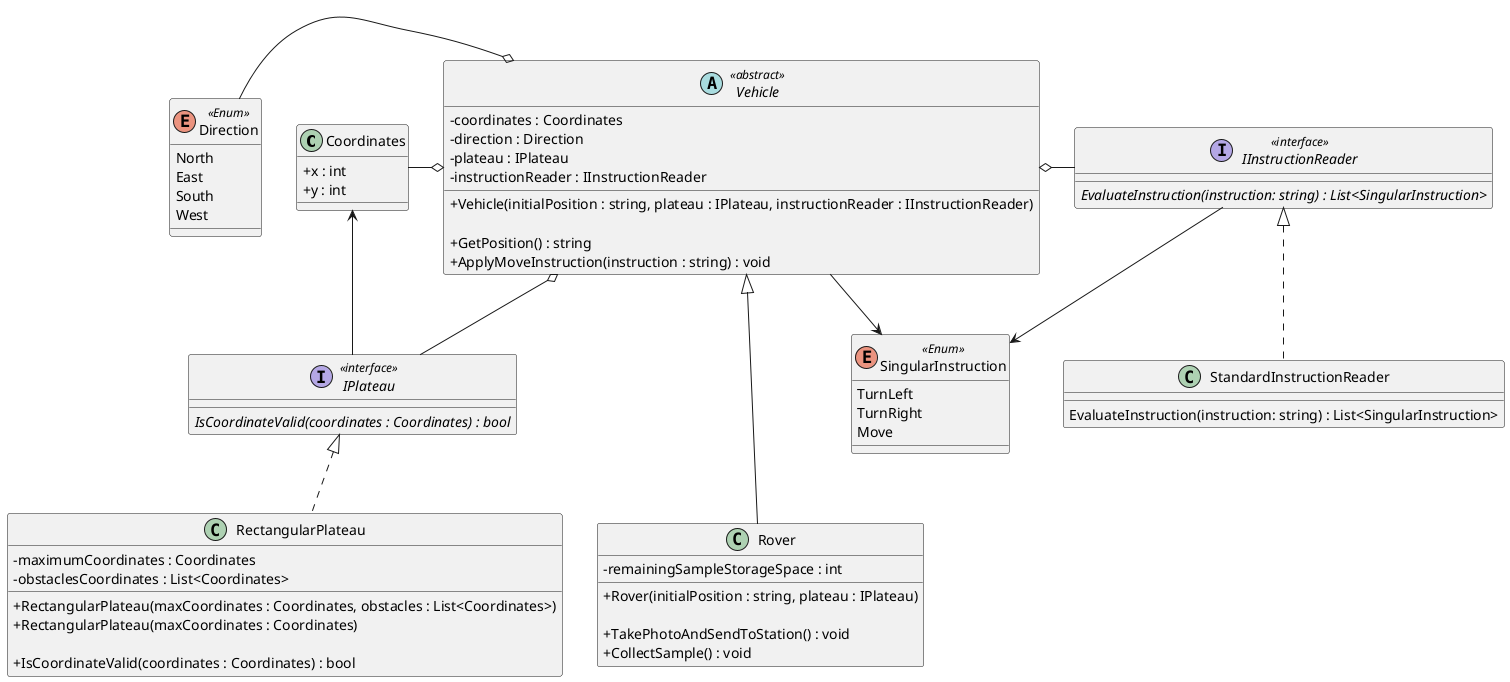 @startuml "Mars Rover Challenge"
skinparam classAttributeIconSize 0

class Coordinates
{
  + x : int
  + y : int
}

Enum Direction <<Enum>>
{
  North
  East
  South
  West
}

Enum SingularInstruction <<Enum>>
{
  TurnLeft
  TurnRight
  Move
}

interface IPlateau <<interface>>
{
  {abstract} IsCoordinateValid(coordinates : Coordinates) : bool
}

class RectangularPlateau
{
  - maximumCoordinates : Coordinates
  - obstaclesCoordinates : List<Coordinates>
  
  + RectangularPlateau(maxCoordinates : Coordinates, obstacles : List<Coordinates>)
  + RectangularPlateau(maxCoordinates : Coordinates)

  + IsCoordinateValid(coordinates : Coordinates) : bool
}

abstract Vehicle <<abstract>>
{
  - coordinates : Coordinates
  - direction : Direction
  - plateau : IPlateau
  - instructionReader : IInstructionReader

  + Vehicle(initialPosition : string, plateau : IPlateau, instructionReader : IInstructionReader)

  + GetPosition() : string
  + ApplyMoveInstruction(instruction : string) : void
}

class Rover
{
  - remainingSampleStorageSpace : int

  + Rover(initialPosition : string, plateau : IPlateau)

  + TakePhotoAndSendToStation() : void
  + CollectSample() : void
}

interface IInstructionReader <<interface>>
{
  {abstract} EvaluateInstruction(instruction: string) : List<SingularInstruction>
}

class StandardInstructionReader
{
  EvaluateInstruction(instruction: string) : List<SingularInstruction>
}

Vehicle <|--- Rover
IPlateau <|.. RectangularPlateau

Vehicle o-l- Coordinates 
Vehicle o-l- Direction
Vehicle o-- IPlateau
Vehicle o-r- IInstructionReader

Coordinates <-- IPlateau 

IInstructionReader <|.. StandardInstructionReader
IInstructionReader --> SingularInstruction
Vehicle --> SingularInstruction

@enduml